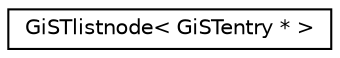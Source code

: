 digraph "Graphical Class Hierarchy"
{
 // INTERACTIVE_SVG=YES
 // LATEX_PDF_SIZE
  edge [fontname="Helvetica",fontsize="10",labelfontname="Helvetica",labelfontsize="10"];
  node [fontname="Helvetica",fontsize="10",shape=record];
  rankdir="LR";
  Node0 [label="GiSTlistnode\< GiSTentry * \>",height=0.2,width=0.4,color="black", fillcolor="white", style="filled",URL="$structGiSTlistnode.html",tooltip=" "];
}

